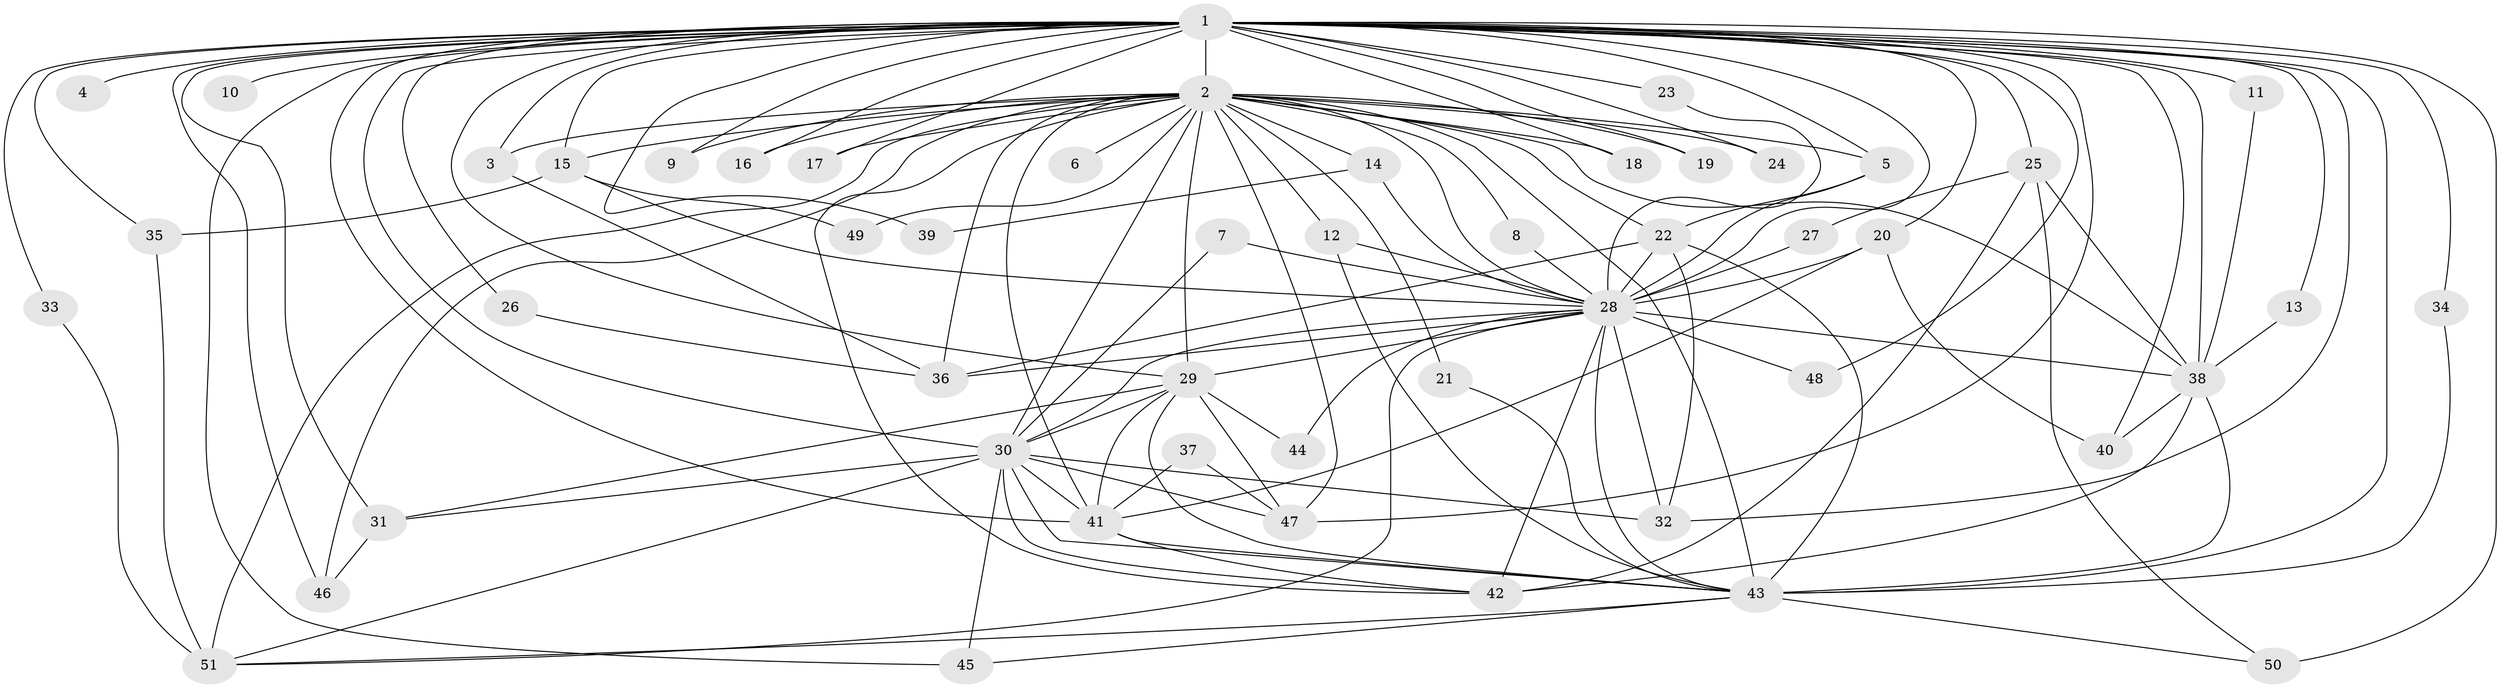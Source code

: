 // original degree distribution, {17: 0.019801980198019802, 24: 0.009900990099009901, 14: 0.009900990099009901, 32: 0.009900990099009901, 20: 0.019801980198019802, 16: 0.019801980198019802, 29: 0.009900990099009901, 3: 0.22772277227722773, 6: 0.0297029702970297, 4: 0.09900990099009901, 2: 0.504950495049505, 5: 0.039603960396039604}
// Generated by graph-tools (version 1.1) at 2025/49/03/09/25 03:49:33]
// undirected, 51 vertices, 131 edges
graph export_dot {
graph [start="1"]
  node [color=gray90,style=filled];
  1;
  2;
  3;
  4;
  5;
  6;
  7;
  8;
  9;
  10;
  11;
  12;
  13;
  14;
  15;
  16;
  17;
  18;
  19;
  20;
  21;
  22;
  23;
  24;
  25;
  26;
  27;
  28;
  29;
  30;
  31;
  32;
  33;
  34;
  35;
  36;
  37;
  38;
  39;
  40;
  41;
  42;
  43;
  44;
  45;
  46;
  47;
  48;
  49;
  50;
  51;
  1 -- 2 [weight=8.0];
  1 -- 3 [weight=1.0];
  1 -- 4 [weight=1.0];
  1 -- 5 [weight=1.0];
  1 -- 9 [weight=1.0];
  1 -- 10 [weight=2.0];
  1 -- 11 [weight=2.0];
  1 -- 13 [weight=1.0];
  1 -- 15 [weight=1.0];
  1 -- 16 [weight=1.0];
  1 -- 17 [weight=1.0];
  1 -- 18 [weight=1.0];
  1 -- 19 [weight=1.0];
  1 -- 20 [weight=1.0];
  1 -- 23 [weight=1.0];
  1 -- 24 [weight=1.0];
  1 -- 25 [weight=1.0];
  1 -- 26 [weight=1.0];
  1 -- 28 [weight=5.0];
  1 -- 29 [weight=4.0];
  1 -- 30 [weight=4.0];
  1 -- 31 [weight=1.0];
  1 -- 32 [weight=1.0];
  1 -- 33 [weight=1.0];
  1 -- 34 [weight=1.0];
  1 -- 35 [weight=1.0];
  1 -- 38 [weight=1.0];
  1 -- 39 [weight=2.0];
  1 -- 40 [weight=2.0];
  1 -- 41 [weight=1.0];
  1 -- 43 [weight=5.0];
  1 -- 45 [weight=1.0];
  1 -- 46 [weight=1.0];
  1 -- 47 [weight=2.0];
  1 -- 48 [weight=2.0];
  1 -- 50 [weight=1.0];
  2 -- 3 [weight=1.0];
  2 -- 5 [weight=1.0];
  2 -- 6 [weight=2.0];
  2 -- 8 [weight=1.0];
  2 -- 9 [weight=1.0];
  2 -- 12 [weight=1.0];
  2 -- 14 [weight=1.0];
  2 -- 15 [weight=1.0];
  2 -- 16 [weight=1.0];
  2 -- 17 [weight=1.0];
  2 -- 18 [weight=1.0];
  2 -- 19 [weight=1.0];
  2 -- 21 [weight=1.0];
  2 -- 22 [weight=1.0];
  2 -- 24 [weight=1.0];
  2 -- 28 [weight=2.0];
  2 -- 29 [weight=3.0];
  2 -- 30 [weight=2.0];
  2 -- 36 [weight=2.0];
  2 -- 38 [weight=1.0];
  2 -- 41 [weight=1.0];
  2 -- 42 [weight=1.0];
  2 -- 43 [weight=2.0];
  2 -- 46 [weight=1.0];
  2 -- 47 [weight=1.0];
  2 -- 49 [weight=2.0];
  2 -- 51 [weight=2.0];
  3 -- 36 [weight=1.0];
  5 -- 22 [weight=1.0];
  5 -- 28 [weight=1.0];
  7 -- 28 [weight=1.0];
  7 -- 30 [weight=1.0];
  8 -- 28 [weight=1.0];
  11 -- 38 [weight=1.0];
  12 -- 28 [weight=1.0];
  12 -- 43 [weight=1.0];
  13 -- 38 [weight=1.0];
  14 -- 28 [weight=1.0];
  14 -- 39 [weight=1.0];
  15 -- 28 [weight=1.0];
  15 -- 35 [weight=1.0];
  15 -- 49 [weight=1.0];
  20 -- 28 [weight=2.0];
  20 -- 40 [weight=1.0];
  20 -- 41 [weight=1.0];
  21 -- 43 [weight=1.0];
  22 -- 28 [weight=1.0];
  22 -- 32 [weight=1.0];
  22 -- 36 [weight=1.0];
  22 -- 43 [weight=1.0];
  23 -- 28 [weight=1.0];
  25 -- 27 [weight=1.0];
  25 -- 38 [weight=1.0];
  25 -- 42 [weight=1.0];
  25 -- 50 [weight=1.0];
  26 -- 36 [weight=1.0];
  27 -- 28 [weight=1.0];
  28 -- 29 [weight=1.0];
  28 -- 30 [weight=1.0];
  28 -- 32 [weight=1.0];
  28 -- 36 [weight=1.0];
  28 -- 38 [weight=1.0];
  28 -- 42 [weight=2.0];
  28 -- 43 [weight=2.0];
  28 -- 44 [weight=1.0];
  28 -- 48 [weight=2.0];
  28 -- 51 [weight=1.0];
  29 -- 30 [weight=1.0];
  29 -- 31 [weight=1.0];
  29 -- 41 [weight=1.0];
  29 -- 43 [weight=1.0];
  29 -- 44 [weight=1.0];
  29 -- 47 [weight=1.0];
  30 -- 31 [weight=1.0];
  30 -- 32 [weight=1.0];
  30 -- 41 [weight=1.0];
  30 -- 42 [weight=1.0];
  30 -- 43 [weight=1.0];
  30 -- 45 [weight=1.0];
  30 -- 47 [weight=1.0];
  30 -- 51 [weight=1.0];
  31 -- 46 [weight=1.0];
  33 -- 51 [weight=1.0];
  34 -- 43 [weight=1.0];
  35 -- 51 [weight=1.0];
  37 -- 41 [weight=1.0];
  37 -- 47 [weight=1.0];
  38 -- 40 [weight=1.0];
  38 -- 42 [weight=1.0];
  38 -- 43 [weight=1.0];
  41 -- 42 [weight=1.0];
  41 -- 43 [weight=1.0];
  43 -- 45 [weight=1.0];
  43 -- 50 [weight=1.0];
  43 -- 51 [weight=1.0];
}
